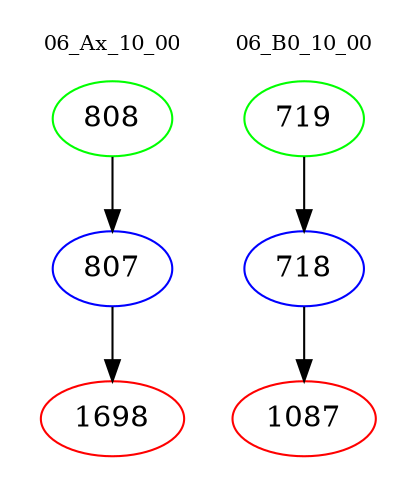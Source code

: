 digraph{
subgraph cluster_0 {
color = white
label = "06_Ax_10_00";
fontsize=10;
T0_808 [label="808", color="green"]
T0_808 -> T0_807 [color="black"]
T0_807 [label="807", color="blue"]
T0_807 -> T0_1698 [color="black"]
T0_1698 [label="1698", color="red"]
}
subgraph cluster_1 {
color = white
label = "06_B0_10_00";
fontsize=10;
T1_719 [label="719", color="green"]
T1_719 -> T1_718 [color="black"]
T1_718 [label="718", color="blue"]
T1_718 -> T1_1087 [color="black"]
T1_1087 [label="1087", color="red"]
}
}
